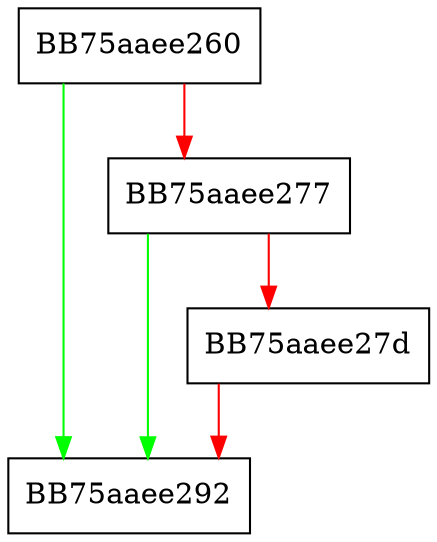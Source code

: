 digraph ReadDefaultCb {
  node [shape="box"];
  graph [splines=ortho];
  BB75aaee260 -> BB75aaee292 [color="green"];
  BB75aaee260 -> BB75aaee277 [color="red"];
  BB75aaee277 -> BB75aaee292 [color="green"];
  BB75aaee277 -> BB75aaee27d [color="red"];
  BB75aaee27d -> BB75aaee292 [color="red"];
}